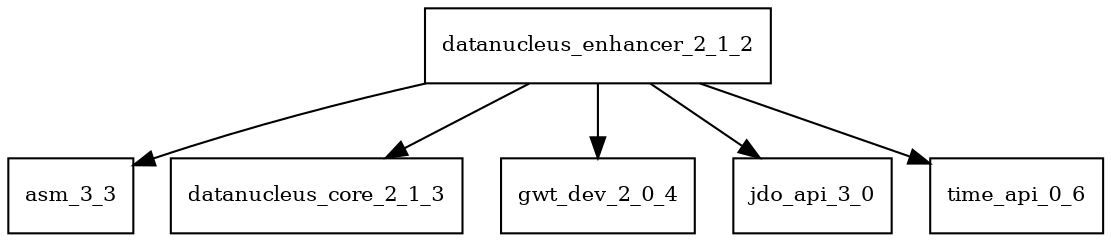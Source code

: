 digraph datanucleus_enhancer_2_1_2_dependencies {
  node [shape = box, fontsize=10.0];
  datanucleus_enhancer_2_1_2 -> asm_3_3;
  datanucleus_enhancer_2_1_2 -> datanucleus_core_2_1_3;
  datanucleus_enhancer_2_1_2 -> gwt_dev_2_0_4;
  datanucleus_enhancer_2_1_2 -> jdo_api_3_0;
  datanucleus_enhancer_2_1_2 -> time_api_0_6;
}
